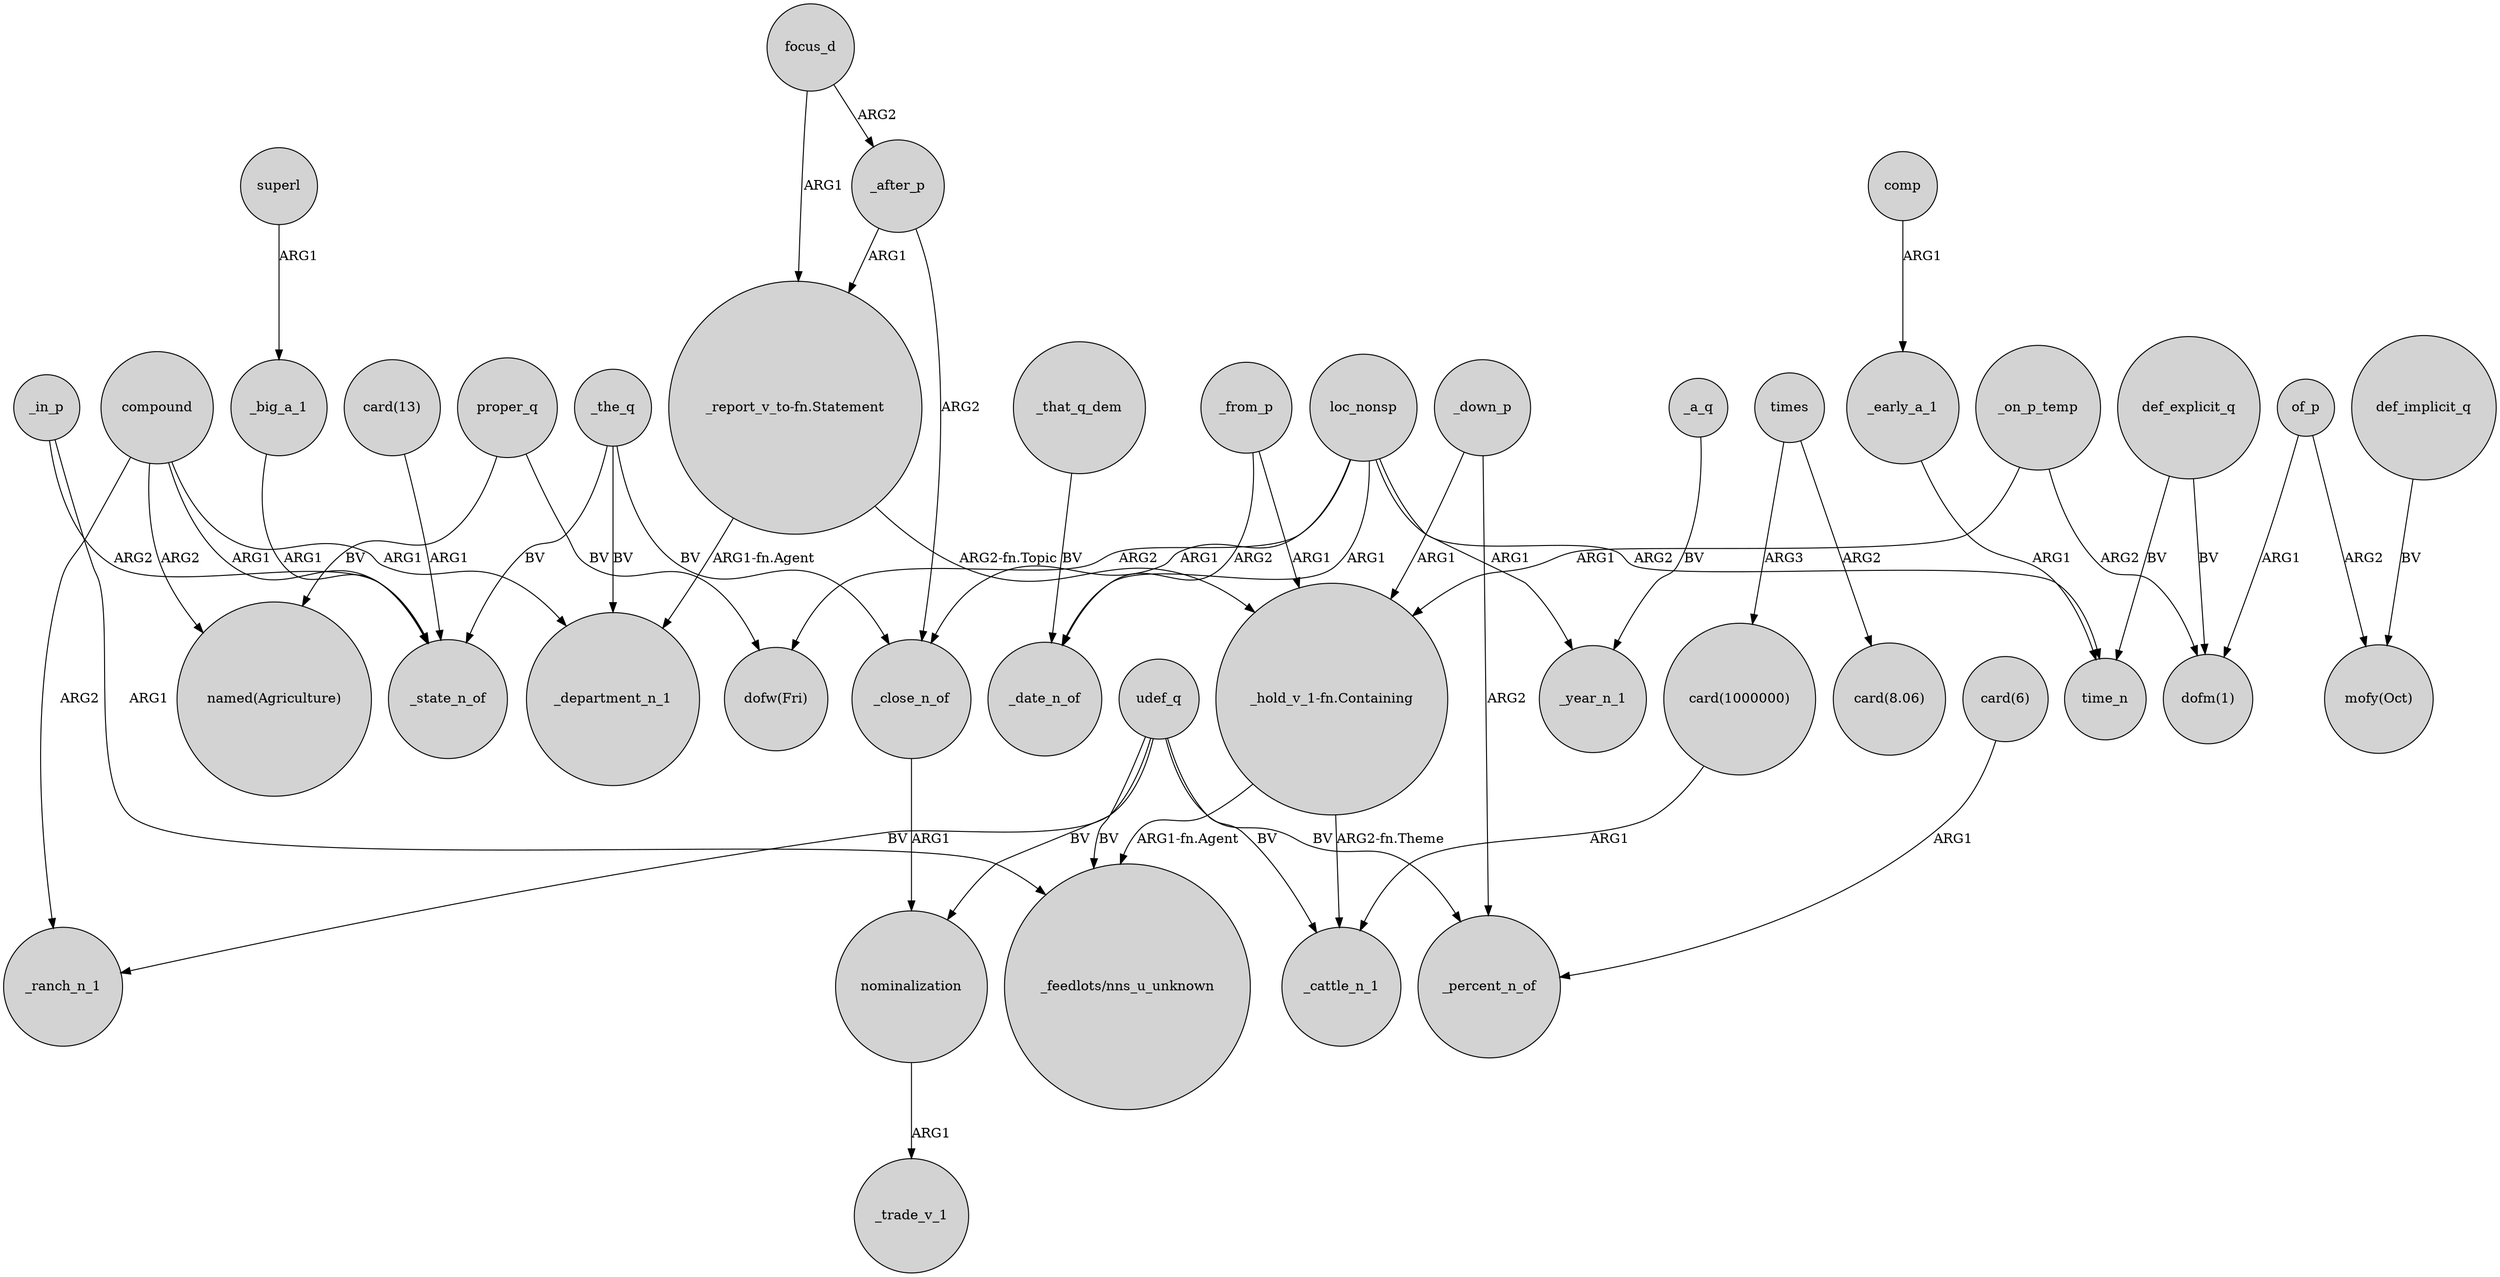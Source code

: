 digraph {
	node [shape=circle style=filled]
	compound -> "named(Agriculture)" [label=ARG2]
	focus_d -> "_report_v_to-fn.Statement" [label=ARG1]
	proper_q -> "dofw(Fri)" [label=BV]
	times -> "card(8.06)" [label=ARG2]
	focus_d -> _after_p [label=ARG2]
	"_report_v_to-fn.Statement" -> _department_n_1 [label="ARG1-fn.Agent"]
	def_implicit_q -> "mofy(Oct)" [label=BV]
	_big_a_1 -> _state_n_of [label=ARG1]
	_the_q -> _close_n_of [label=BV]
	"_hold_v_1-fn.Containing" -> "_feedlots/nns_u_unknown" [label="ARG1-fn.Agent"]
	_down_p -> "_hold_v_1-fn.Containing" [label=ARG1]
	def_explicit_q -> time_n [label=BV]
	loc_nonsp -> _year_n_1 [label=ARG1]
	udef_q -> "_feedlots/nns_u_unknown" [label=BV]
	_from_p -> "_hold_v_1-fn.Containing" [label=ARG1]
	_after_p -> "_report_v_to-fn.Statement" [label=ARG1]
	"card(1000000)" -> _cattle_n_1 [label=ARG1]
	compound -> _department_n_1 [label=ARG1]
	of_p -> "mofy(Oct)" [label=ARG2]
	nominalization -> _trade_v_1 [label=ARG1]
	_in_p -> _state_n_of [label=ARG2]
	_the_q -> _state_n_of [label=BV]
	"card(6)" -> _percent_n_of [label=ARG1]
	loc_nonsp -> "dofw(Fri)" [label=ARG2]
	_the_q -> _department_n_1 [label=BV]
	loc_nonsp -> time_n [label=ARG2]
	_from_p -> _date_n_of [label=ARG2]
	_close_n_of -> nominalization [label=ARG1]
	"_hold_v_1-fn.Containing" -> _cattle_n_1 [label="ARG2-fn.Theme"]
	_in_p -> "_feedlots/nns_u_unknown" [label=ARG1]
	_after_p -> _close_n_of [label=ARG2]
	times -> "card(1000000)" [label=ARG3]
	"card(13)" -> _state_n_of [label=ARG1]
	def_explicit_q -> "dofm(1)" [label=BV]
	udef_q -> _ranch_n_1 [label=BV]
	proper_q -> "named(Agriculture)" [label=BV]
	_that_q_dem -> _date_n_of [label=BV]
	udef_q -> nominalization [label=BV]
	compound -> _state_n_of [label=ARG1]
	loc_nonsp -> _date_n_of [label=ARG1]
	_early_a_1 -> time_n [label=ARG1]
	"_report_v_to-fn.Statement" -> "_hold_v_1-fn.Containing" [label="ARG2-fn.Topic"]
	udef_q -> _cattle_n_1 [label=BV]
	compound -> _ranch_n_1 [label=ARG2]
	_a_q -> _year_n_1 [label=BV]
	udef_q -> _percent_n_of [label=BV]
	_on_p_temp -> "_hold_v_1-fn.Containing" [label=ARG1]
	_on_p_temp -> "dofm(1)" [label=ARG2]
	superl -> _big_a_1 [label=ARG1]
	loc_nonsp -> _close_n_of [label=ARG1]
	_down_p -> _percent_n_of [label=ARG2]
	comp -> _early_a_1 [label=ARG1]
	of_p -> "dofm(1)" [label=ARG1]
}
